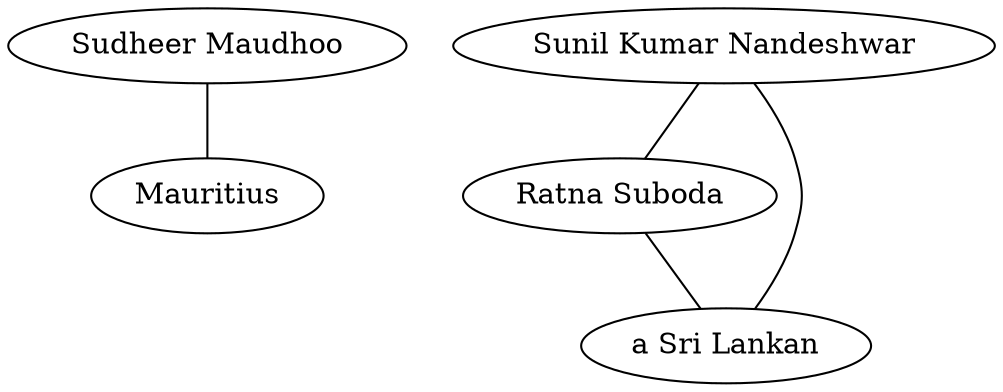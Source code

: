 strict graph abst {
	"Sudheer Maudhoo"
	Mauritius
	"Sudheer Maudhoo" -- Mauritius
	"Sunil Kumar Nandeshwar"
	"Ratna Suboda"
	"Sunil Kumar Nandeshwar" -- "Ratna Suboda"
	"Sunil Kumar Nandeshwar"
	"a Sri Lankan"
	"Sunil Kumar Nandeshwar" -- "a Sri Lankan"
	"Ratna Suboda"
	"a Sri Lankan"
	"Ratna Suboda" -- "a Sri Lankan"
}
